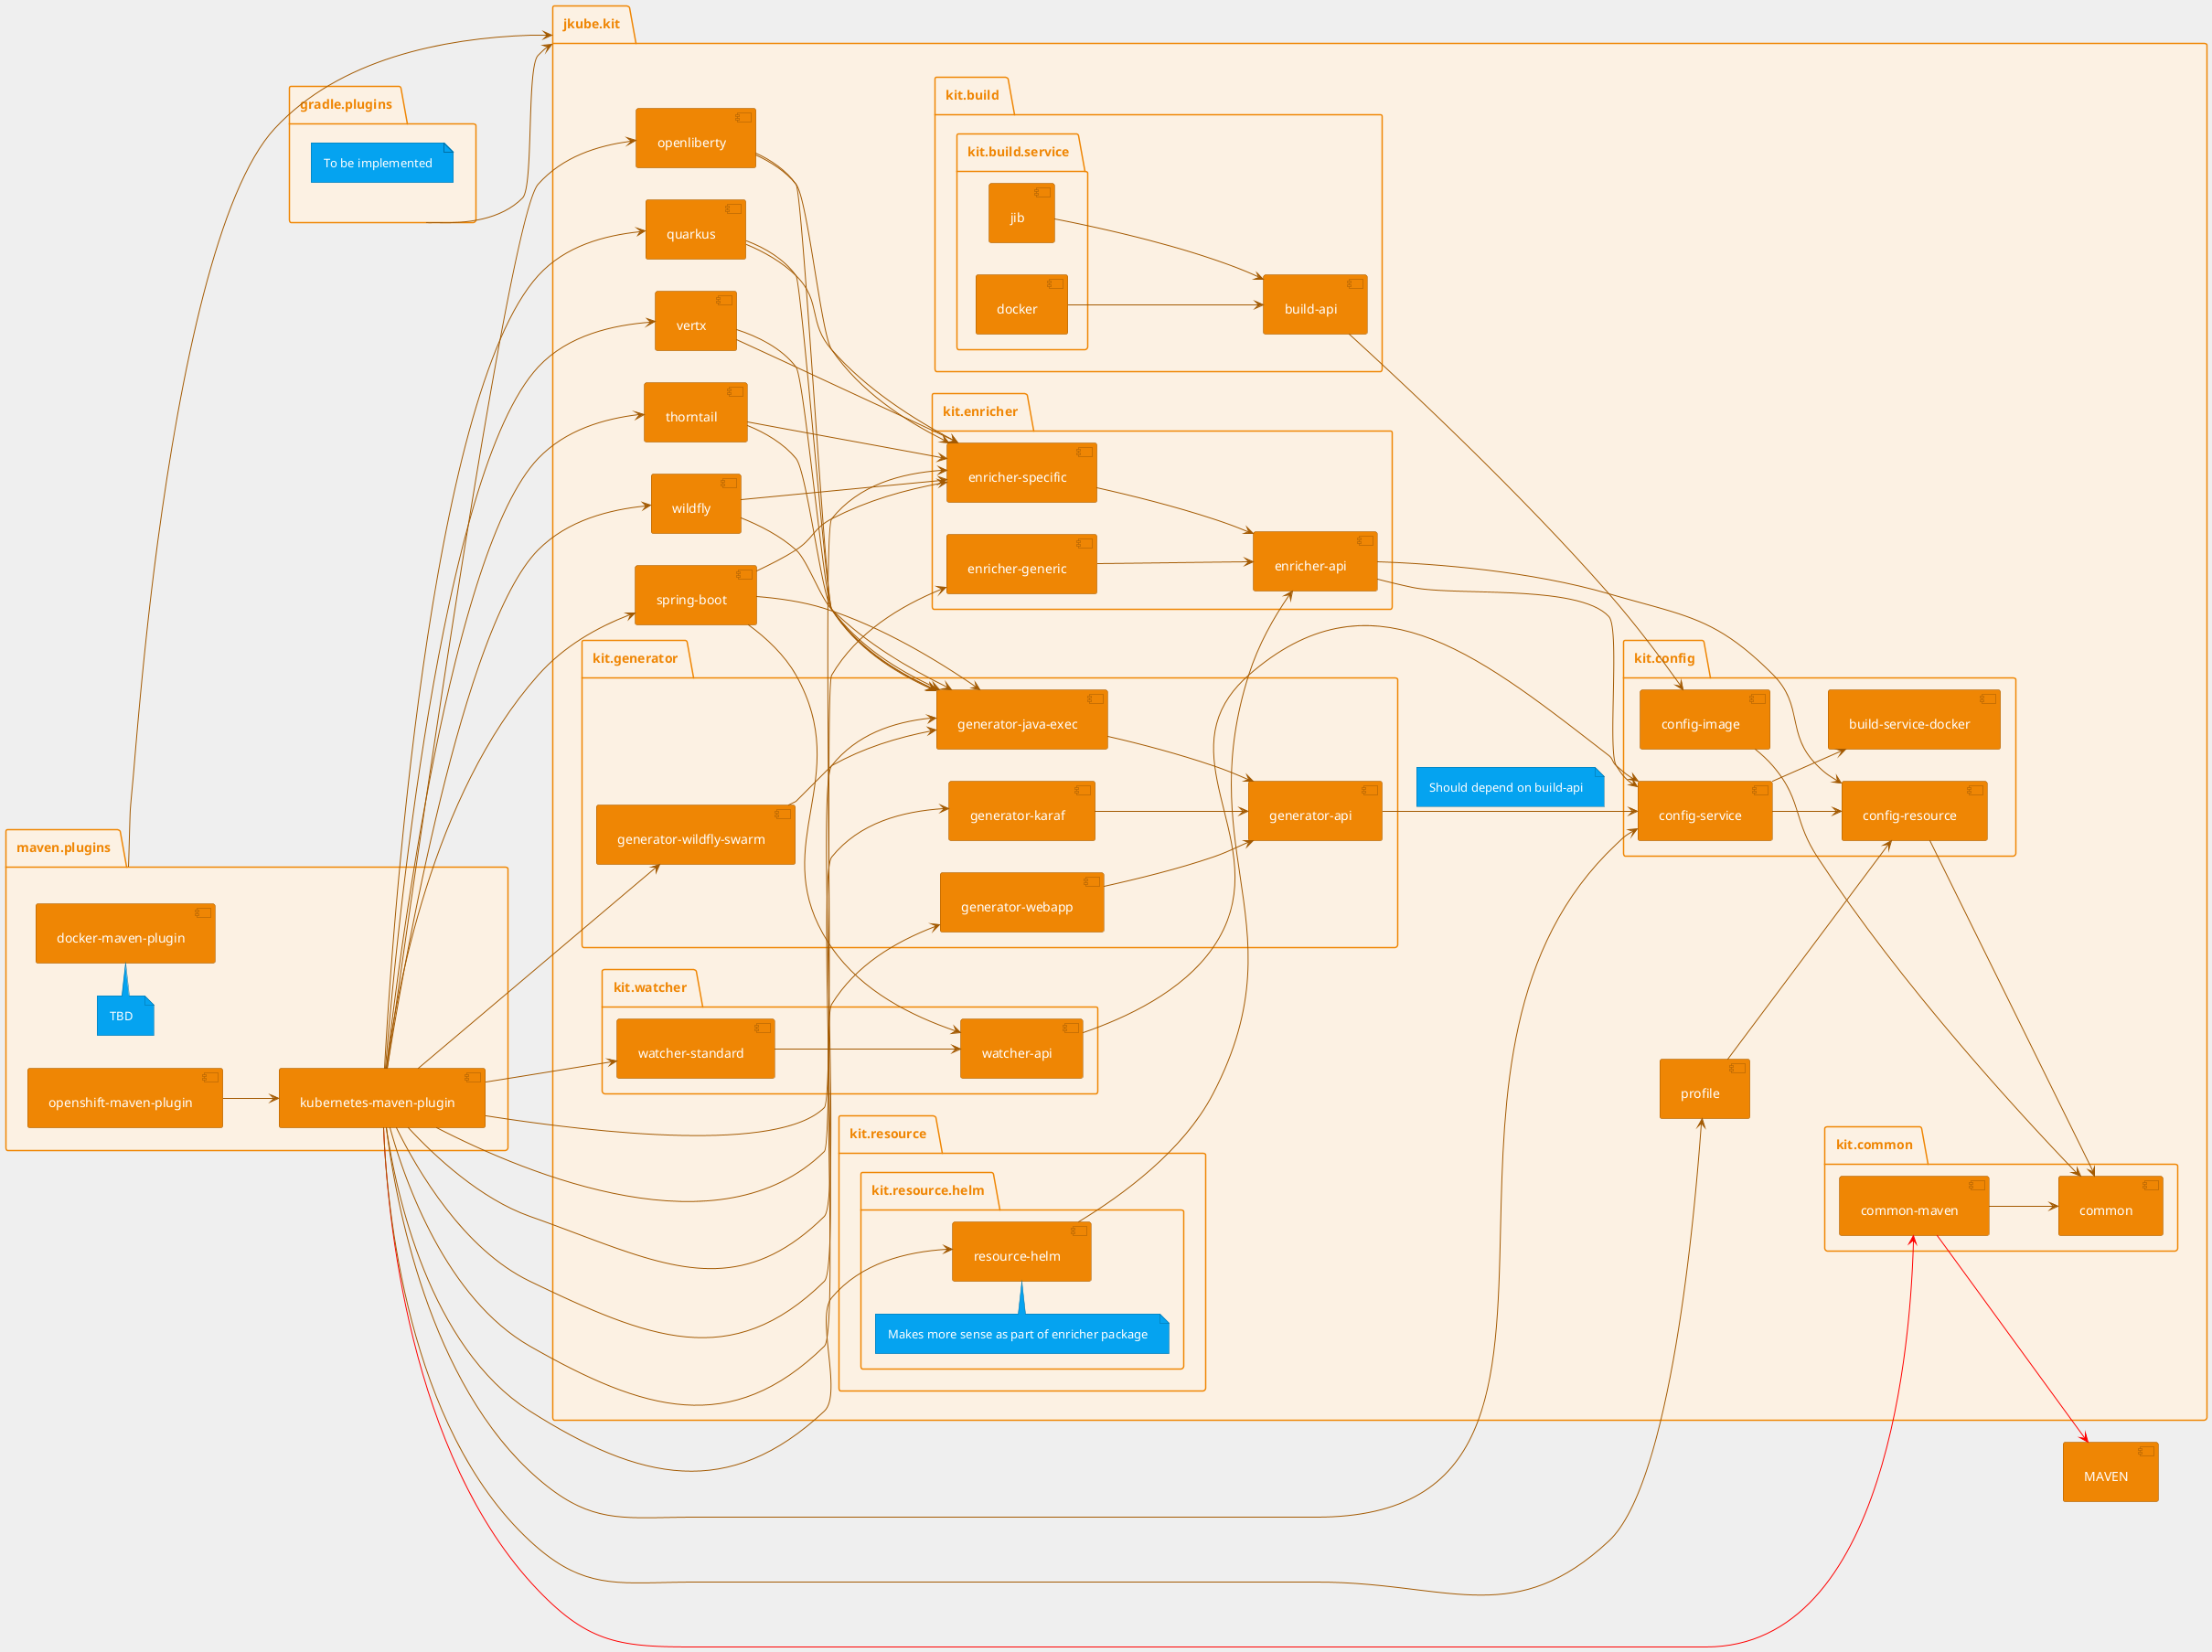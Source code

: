 @startuml
left to right direction
!define background #EFEFEF
!define packageBackground #fcf1e3
!define packageColor #ef8604
!define packageBorder packageColor
!define componentBackground packageColor
!define componentColor #FFFFFF
!define componentBorder #A35A02
!define noteBackground #05A3F0
!define noteColor #FFFFFF
!define noteBorder #006EA3
!define arrowColor componentBorder
!define mavenArrow #FF0000
skinparam Padding 8
skinparam Shadowing false
skinparam backgroundColor background
skinparam Arrow {
  Color arrowColor
}
skinparam package {
  FontColor packageColor
  BackgroundColor packageBackground
  BorderColor packageBorder
}
skinparam component {
  FontColor componentColor
  BackgroundColor componentBackground
  BorderColor componentBorder
}
skinparam note {
    FontColor noteColor
    BackgroundColor noteBackground
    BorderColor noteBorder
}

[MAVEN]

package jkube.kit {
    package kit.common {
        [common]
        [common-maven] --> [common]
        [common-maven] -[mavenArrow]-> [MAVEN]
    }
    package kit.config {
        [config-image] --> [common]
        [config-resource] --> [common]
        [config-service] --> [config-resource]
        [config-service] --> [build-service-docker]
    }
    package kit.build {
        [build-api] --> [config-image]
        package kit.build.service {
            [docker] --> [build-api]
            [jib] --> [build-api]
        }
    }
    package kit.enricher {
        [enricher-api] --> [config-resource]
        [enricher-api] --> [config-service]
        [enricher-generic] --> [enricher-api]
        [enricher-specific] --> [enricher-api]
    }
    package kit.generator {
        [generator-api] --> [config-service]
        note on link
            Should depend on build-api
        end note
        [generator-java-exec] --> [generator-api]
        [generator-karaf] --> [generator-api]
        [generator-webapp] --> [generator-api]
        [generator-wildfly-swarm] --> [generator-java-exec]
    }
    package kit.resource {
        package kit.resource.helm {
            [resource-helm] --> [enricher-api]
            note top of [resource-helm]: Makes more sense as part of enricher package
        }
    }
    package kit.watcher {
        [watcher-api] --> [config-service]
        [watcher-standard] --> [watcher-api]
    }
    [profile] --> [config-resource]
    ' Open Liberty
    [openliberty] --> [enricher-specific]
    [openliberty] --> [generator-java-exec]
    ' Quarkus
    [quarkus] --> [enricher-specific]
    [quarkus] --> [generator-java-exec]
    ' Spring Boot
    [spring-boot] --> [enricher-specific]
    [spring-boot] --> [generator-java-exec]
    [spring-boot] --> [watcher-api]
    ' Thorntail-V2
    [thorntail] --> [enricher-specific]
    [thorntail] --> [generator-java-exec]
    ' VertX
    [vertx] --> [enricher-specific]
    [vertx] --> [generator-java-exec]
    ' Wildfly
    [wildfly] --> [enricher-specific]
    [wildfly] --> [generator-java-exec]

}

package maven.plugins {
    [docker-maven-plugin]
    note top of [docker-maven-plugin]: TBD
    [kubernetes-maven-plugin] --> [config-service]
    [kubernetes-maven-plugin] -[mavenArrow]-> [common-maven]
    [kubernetes-maven-plugin] --> [enricher-generic]
    [kubernetes-maven-plugin] --> [enricher-specific]
    [kubernetes-maven-plugin] --> [resource-helm]
    [kubernetes-maven-plugin] --> [generator-java-exec]
    [kubernetes-maven-plugin] --> [generator-karaf]
    [kubernetes-maven-plugin] --> [generator-webapp]
    [kubernetes-maven-plugin] --> [generator-wildfly-swarm]
    [kubernetes-maven-plugin] --> [openliberty]
    [kubernetes-maven-plugin] --> [quarkus]
    [kubernetes-maven-plugin] --> [spring-boot]
    [kubernetes-maven-plugin] --> [thorntail]
    [kubernetes-maven-plugin] --> [vertx]
    [kubernetes-maven-plugin] --> [wildfly]
    [kubernetes-maven-plugin] --> [profile]
    [kubernetes-maven-plugin] --> [watcher-standard]
    [openshift-maven-plugin] --> [kubernetes-maven-plugin]
}

package gradle.plugins {
    note "To be implemented" as GP1
}

maven.plugins --> jkube.kit
gradle.plugins --> jkube.kit


@enduml
